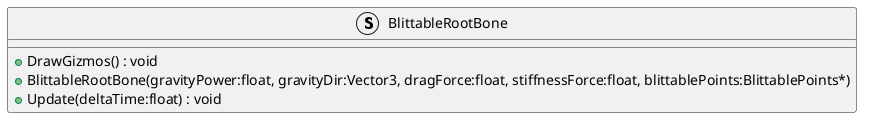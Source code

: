 @startuml
struct BlittableRootBone {
    + DrawGizmos() : void
    + BlittableRootBone(gravityPower:float, gravityDir:Vector3, dragForce:float, stiffnessForce:float, blittablePoints:BlittablePoints*)
    + Update(deltaTime:float) : void
}
@enduml
